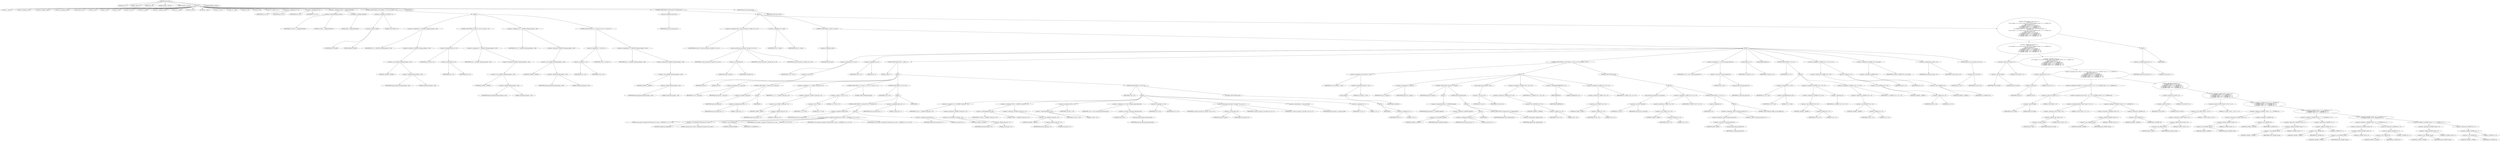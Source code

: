 digraph cache_insert {  
"1000120" [label = "(METHOD,cache_insert)" ]
"1000121" [label = "(PARAM,char *a1)" ]
"1000122" [label = "(PARAM,__int64 *a2)" ]
"1000123" [label = "(PARAM,time_t a3)" ]
"1000124" [label = "(PARAM,unsigned __int64 a4)" ]
"1000125" [label = "(PARAM,unsigned __int16 a5)" ]
"1000126" [label = "(BLOCK,,)" ]
"1000127" [label = "(LOCAL,v5: __int64 *)" ]
"1000128" [label = "(LOCAL,v8: unsigned __int16)" ]
"1000129" [label = "(LOCAL,v9: unsigned __int64)" ]
"1000130" [label = "(LOCAL,v10: unsigned __int64)" ]
"1000131" [label = "(LOCAL,result: crec *)" ]
"1000132" [label = "(LOCAL,v12: int)" ]
"1000133" [label = "(LOCAL,v13: int)" ]
"1000134" [label = "(LOCAL,v14: int)" ]
"1000135" [label = "(LOCAL,v15: crec *)" ]
"1000136" [label = "(LOCAL,v16: __int64)" ]
"1000137" [label = "(LOCAL,v17: unsigned __int16)" ]
"1000138" [label = "(LOCAL,v18: __int64)" ]
"1000139" [label = "(LOCAL,v19: char *)" ]
"1000140" [label = "(LOCAL,v20: __int64)" ]
"1000141" [label = "(LOCAL,v21: char *)" ]
"1000142" [label = "(LOCAL,v22: __int64)" ]
"1000143" [label = "(LOCAL,v23: int)" ]
"1000144" [label = "(LOCAL,v24: int)" ]
"1000145" [label = "(LOCAL,v25: __int64 [ 11 ])" ]
"1000146" [label = "(<operator>.assignment,v5 = a2)" ]
"1000147" [label = "(IDENTIFIER,v5,v5 = a2)" ]
"1000148" [label = "(IDENTIFIER,a2,v5 = a2)" ]
"1000149" [label = "(<operator>.assignment,v8 = a5)" ]
"1000150" [label = "(IDENTIFIER,v8,v8 = a5)" ]
"1000151" [label = "(IDENTIFIER,a5,v8 = a5)" ]
"1000152" [label = "(<operator>.assignment,v25[3] = __readfsqword(0x28u))" ]
"1000153" [label = "(<operator>.indirectIndexAccess,v25[3])" ]
"1000154" [label = "(IDENTIFIER,v25,v25[3] = __readfsqword(0x28u))" ]
"1000155" [label = "(LITERAL,3,v25[3] = __readfsqword(0x28u))" ]
"1000156" [label = "(__readfsqword,__readfsqword(0x28u))" ]
"1000157" [label = "(LITERAL,0x28u,__readfsqword(0x28u))" ]
"1000158" [label = "(CONTROL_STRUCTURE,if ( (a5 & 0x980) != 0 ),if ( (a5 & 0x980) != 0 ))" ]
"1000159" [label = "(<operator>.notEquals,(a5 & 0x980) != 0)" ]
"1000160" [label = "(<operator>.and,a5 & 0x980)" ]
"1000161" [label = "(IDENTIFIER,a5,a5 & 0x980)" ]
"1000162" [label = "(LITERAL,0x980,a5 & 0x980)" ]
"1000163" [label = "(LITERAL,0,(a5 & 0x980) != 0)" ]
"1000164" [label = "(BLOCK,,)" ]
"1000165" [label = "(<operator>.assignment,v9 = *(_QWORD *)(dnsmasq_daemon + 456))" ]
"1000166" [label = "(IDENTIFIER,v9,v9 = *(_QWORD *)(dnsmasq_daemon + 456))" ]
"1000167" [label = "(<operator>.indirection,*(_QWORD *)(dnsmasq_daemon + 456))" ]
"1000168" [label = "(<operator>.cast,(_QWORD *)(dnsmasq_daemon + 456))" ]
"1000169" [label = "(UNKNOWN,_QWORD *,_QWORD *)" ]
"1000170" [label = "(<operator>.addition,dnsmasq_daemon + 456)" ]
"1000171" [label = "(IDENTIFIER,dnsmasq_daemon,dnsmasq_daemon + 456)" ]
"1000172" [label = "(LITERAL,456,dnsmasq_daemon + 456)" ]
"1000173" [label = "(CONTROL_STRUCTURE,if ( v9 && a4 > v9 ),if ( v9 && a4 > v9 ))" ]
"1000174" [label = "(<operator>.logicalAnd,v9 && a4 > v9)" ]
"1000175" [label = "(IDENTIFIER,v9,v9 && a4 > v9)" ]
"1000176" [label = "(<operator>.greaterThan,a4 > v9)" ]
"1000177" [label = "(IDENTIFIER,a4,a4 > v9)" ]
"1000178" [label = "(IDENTIFIER,v9,a4 > v9)" ]
"1000179" [label = "(<operator>.assignment,a4 = *(_QWORD *)(dnsmasq_daemon + 456))" ]
"1000180" [label = "(IDENTIFIER,a4,a4 = *(_QWORD *)(dnsmasq_daemon + 456))" ]
"1000181" [label = "(<operator>.indirection,*(_QWORD *)(dnsmasq_daemon + 456))" ]
"1000182" [label = "(<operator>.cast,(_QWORD *)(dnsmasq_daemon + 456))" ]
"1000183" [label = "(UNKNOWN,_QWORD *,_QWORD *)" ]
"1000184" [label = "(<operator>.addition,dnsmasq_daemon + 456)" ]
"1000185" [label = "(IDENTIFIER,dnsmasq_daemon,dnsmasq_daemon + 456)" ]
"1000186" [label = "(LITERAL,456,dnsmasq_daemon + 456)" ]
"1000187" [label = "(<operator>.assignment,v10 = *(_QWORD *)(dnsmasq_daemon + 448))" ]
"1000188" [label = "(IDENTIFIER,v10,v10 = *(_QWORD *)(dnsmasq_daemon + 448))" ]
"1000189" [label = "(<operator>.indirection,*(_QWORD *)(dnsmasq_daemon + 448))" ]
"1000190" [label = "(<operator>.cast,(_QWORD *)(dnsmasq_daemon + 448))" ]
"1000191" [label = "(UNKNOWN,_QWORD *,_QWORD *)" ]
"1000192" [label = "(<operator>.addition,dnsmasq_daemon + 448)" ]
"1000193" [label = "(IDENTIFIER,dnsmasq_daemon,dnsmasq_daemon + 448)" ]
"1000194" [label = "(LITERAL,448,dnsmasq_daemon + 448)" ]
"1000195" [label = "(CONTROL_STRUCTURE,if ( a4 < v10 && v10 ),if ( a4 < v10 && v10 ))" ]
"1000196" [label = "(<operator>.logicalAnd,a4 < v10 && v10)" ]
"1000197" [label = "(<operator>.lessThan,a4 < v10)" ]
"1000198" [label = "(IDENTIFIER,a4,a4 < v10)" ]
"1000199" [label = "(IDENTIFIER,v10,a4 < v10)" ]
"1000200" [label = "(IDENTIFIER,v10,a4 < v10 && v10)" ]
"1000201" [label = "(<operator>.assignment,a4 = *(_QWORD *)(dnsmasq_daemon + 448))" ]
"1000202" [label = "(IDENTIFIER,a4,a4 = *(_QWORD *)(dnsmasq_daemon + 448))" ]
"1000203" [label = "(<operator>.indirection,*(_QWORD *)(dnsmasq_daemon + 448))" ]
"1000204" [label = "(<operator>.cast,(_QWORD *)(dnsmasq_daemon + 448))" ]
"1000205" [label = "(UNKNOWN,_QWORD *,_QWORD *)" ]
"1000206" [label = "(<operator>.addition,dnsmasq_daemon + 448)" ]
"1000207" [label = "(IDENTIFIER,dnsmasq_daemon,dnsmasq_daemon + 448)" ]
"1000208" [label = "(LITERAL,448,dnsmasq_daemon + 448)" ]
"1000209" [label = "(IDENTIFIER,L,)" ]
"1000210" [label = "(CONTROL_STRUCTURE,if ( !insert_error ),if ( !insert_error ))" ]
"1000211" [label = "(<operator>.logicalNot,!insert_error)" ]
"1000212" [label = "(IDENTIFIER,insert_error,!insert_error)" ]
"1000213" [label = "(BLOCK,,)" ]
"1000214" [label = "(<operator>.assignment,result = cache_scan_free(a1, (all_addr *)a2, a3, v8))" ]
"1000215" [label = "(IDENTIFIER,result,result = cache_scan_free(a1, (all_addr *)a2, a3, v8))" ]
"1000216" [label = "(cache_scan_free,cache_scan_free(a1, (all_addr *)a2, a3, v8))" ]
"1000217" [label = "(IDENTIFIER,a1,cache_scan_free(a1, (all_addr *)a2, a3, v8))" ]
"1000218" [label = "(<operator>.cast,(all_addr *)a2)" ]
"1000219" [label = "(UNKNOWN,all_addr *,all_addr *)" ]
"1000220" [label = "(IDENTIFIER,a2,(all_addr *)a2)" ]
"1000221" [label = "(IDENTIFIER,a3,cache_scan_free(a1, (all_addr *)a2, a3, v8))" ]
"1000222" [label = "(IDENTIFIER,v8,cache_scan_free(a1, (all_addr *)a2, a3, v8))" ]
"1000223" [label = "(<operator>.assignment,v15 = result)" ]
"1000224" [label = "(IDENTIFIER,v15,v15 = result)" ]
"1000225" [label = "(IDENTIFIER,result,v15 = result)" ]
"1000226" [label = "(CONTROL_STRUCTURE,if ( !result ),if ( !result ))" ]
"1000227" [label = "(<operator>.logicalNot,!result)" ]
"1000228" [label = "(IDENTIFIER,result,!result)" ]
"1000229" [label = "(BLOCK,,)" ]
"1000230" [label = "(<operator>.assignment,v24 = v8 & 4)" ]
"1000231" [label = "(IDENTIFIER,v24,v24 = v8 & 4)" ]
"1000232" [label = "(<operator>.and,v8 & 4)" ]
"1000233" [label = "(IDENTIFIER,v8,v8 & 4)" ]
"1000234" [label = "(LITERAL,4,v8 & 4)" ]
"1000235" [label = "(<operator>.assignment,v23 = 0)" ]
"1000236" [label = "(IDENTIFIER,v23,v23 = 0)" ]
"1000237" [label = "(LITERAL,0,v23 = 0)" ]
"1000238" [label = "(CONTROL_STRUCTURE,while ( 1 ),while ( 1 ))" ]
"1000239" [label = "(LITERAL,1,while ( 1 ))" ]
"1000240" [label = "(BLOCK,,)" ]
"1000241" [label = "(<operator>.assignment,v16 = cache_tail)" ]
"1000242" [label = "(IDENTIFIER,v16,v16 = cache_tail)" ]
"1000243" [label = "(IDENTIFIER,cache_tail,v16 = cache_tail)" ]
"1000244" [label = "(CONTROL_STRUCTURE,if ( !cache_tail ),if ( !cache_tail ))" ]
"1000245" [label = "(<operator>.logicalNot,!cache_tail)" ]
"1000246" [label = "(IDENTIFIER,cache_tail,!cache_tail)" ]
"1000247" [label = "(BLOCK,,)" ]
"1000248" [label = "(<operator>.assignment,insert_error = 1)" ]
"1000249" [label = "(IDENTIFIER,insert_error,insert_error = 1)" ]
"1000250" [label = "(LITERAL,1,insert_error = 1)" ]
"1000251" [label = "(IDENTIFIER,L,)" ]
"1000252" [label = "(<operator>.assignment,v17 = *(_WORD *)(cache_tail + 52))" ]
"1000253" [label = "(IDENTIFIER,v17,v17 = *(_WORD *)(cache_tail + 52))" ]
"1000254" [label = "(<operator>.indirection,*(_WORD *)(cache_tail + 52))" ]
"1000255" [label = "(<operator>.cast,(_WORD *)(cache_tail + 52))" ]
"1000256" [label = "(UNKNOWN,_WORD *,_WORD *)" ]
"1000257" [label = "(<operator>.addition,cache_tail + 52)" ]
"1000258" [label = "(IDENTIFIER,cache_tail,cache_tail + 52)" ]
"1000259" [label = "(LITERAL,52,cache_tail + 52)" ]
"1000260" [label = "(CONTROL_STRUCTURE,if ( (v17 & 0xC) == 0 ),if ( (v17 & 0xC) == 0 ))" ]
"1000261" [label = "(<operator>.equals,(v17 & 0xC) == 0)" ]
"1000262" [label = "(<operator>.and,v17 & 0xC)" ]
"1000263" [label = "(IDENTIFIER,v17,v17 & 0xC)" ]
"1000264" [label = "(LITERAL,0xC,v17 & 0xC)" ]
"1000265" [label = "(LITERAL,0,(v17 & 0xC) == 0)" ]
"1000266" [label = "(CONTROL_STRUCTURE,break;,break;)" ]
"1000267" [label = "(CONTROL_STRUCTURE,if ( v23 ),if ( v23 ))" ]
"1000268" [label = "(IDENTIFIER,v23,if ( v23 ))" ]
"1000269" [label = "(BLOCK,,)" ]
"1000270" [label = "(CONTROL_STRUCTURE,if ( !warned_8730 ),if ( !warned_8730 ))" ]
"1000271" [label = "(<operator>.logicalNot,!warned_8730)" ]
"1000272" [label = "(IDENTIFIER,warned_8730,!warned_8730)" ]
"1000273" [label = "(BLOCK,,)" ]
"1000274" [label = "(my_syslog,my_syslog(3, (unsigned int)\"Internal error in cache.\", (_DWORD)v15, v12, v13, v14))" ]
"1000275" [label = "(LITERAL,3,my_syslog(3, (unsigned int)\"Internal error in cache.\", (_DWORD)v15, v12, v13, v14))" ]
"1000276" [label = "(<operator>.cast,(unsigned int)\"Internal error in cache.\")" ]
"1000277" [label = "(UNKNOWN,unsigned int,unsigned int)" ]
"1000278" [label = "(LITERAL,\"Internal error in cache.\",(unsigned int)\"Internal error in cache.\")" ]
"1000279" [label = "(<operator>.cast,(_DWORD)v15)" ]
"1000280" [label = "(UNKNOWN,_DWORD,_DWORD)" ]
"1000281" [label = "(IDENTIFIER,v15,(_DWORD)v15)" ]
"1000282" [label = "(IDENTIFIER,v12,my_syslog(3, (unsigned int)\"Internal error in cache.\", (_DWORD)v15, v12, v13, v14))" ]
"1000283" [label = "(IDENTIFIER,v13,my_syslog(3, (unsigned int)\"Internal error in cache.\", (_DWORD)v15, v12, v13, v14))" ]
"1000284" [label = "(IDENTIFIER,v14,my_syslog(3, (unsigned int)\"Internal error in cache.\", (_DWORD)v15, v12, v13, v14))" ]
"1000285" [label = "(<operator>.assignment,warned_8730 = 1)" ]
"1000286" [label = "(IDENTIFIER,warned_8730,warned_8730 = 1)" ]
"1000287" [label = "(LITERAL,1,warned_8730 = 1)" ]
"1000288" [label = "(<operator>.assignment,insert_error = 1)" ]
"1000289" [label = "(IDENTIFIER,insert_error,insert_error = 1)" ]
"1000290" [label = "(LITERAL,1,insert_error = 1)" ]
"1000291" [label = "(IDENTIFIER,L,)" ]
"1000292" [label = "(CONTROL_STRUCTURE,if ( v24 ),if ( v24 ))" ]
"1000293" [label = "(IDENTIFIER,v24,if ( v24 ))" ]
"1000294" [label = "(BLOCK,,)" ]
"1000295" [label = "(<operator>.assignment,v18 = *(_QWORD *)(cache_tail + 32))" ]
"1000296" [label = "(IDENTIFIER,v18,v18 = *(_QWORD *)(cache_tail + 32))" ]
"1000297" [label = "(<operator>.indirection,*(_QWORD *)(cache_tail + 32))" ]
"1000298" [label = "(<operator>.cast,(_QWORD *)(cache_tail + 32))" ]
"1000299" [label = "(UNKNOWN,_QWORD *,_QWORD *)" ]
"1000300" [label = "(<operator>.addition,cache_tail + 32)" ]
"1000301" [label = "(IDENTIFIER,cache_tail,cache_tail + 32)" ]
"1000302" [label = "(LITERAL,32,cache_tail + 32)" ]
"1000303" [label = "(<operator>.assignment,v25[0] = *(_QWORD *)(cache_tail + 24))" ]
"1000304" [label = "(<operator>.indirectIndexAccess,v25[0])" ]
"1000305" [label = "(IDENTIFIER,v25,v25[0] = *(_QWORD *)(cache_tail + 24))" ]
"1000306" [label = "(LITERAL,0,v25[0] = *(_QWORD *)(cache_tail + 24))" ]
"1000307" [label = "(<operator>.indirection,*(_QWORD *)(cache_tail + 24))" ]
"1000308" [label = "(<operator>.cast,(_QWORD *)(cache_tail + 24))" ]
"1000309" [label = "(UNKNOWN,_QWORD *,_QWORD *)" ]
"1000310" [label = "(<operator>.addition,cache_tail + 24)" ]
"1000311" [label = "(IDENTIFIER,cache_tail,cache_tail + 24)" ]
"1000312" [label = "(LITERAL,24,cache_tail + 24)" ]
"1000313" [label = "(<operator>.assignment,v25[1] = v18)" ]
"1000314" [label = "(<operator>.indirectIndexAccess,v25[1])" ]
"1000315" [label = "(IDENTIFIER,v25,v25[1] = v18)" ]
"1000316" [label = "(LITERAL,1,v25[1] = v18)" ]
"1000317" [label = "(IDENTIFIER,v18,v25[1] = v18)" ]
"1000318" [label = "(<operator>.assignment,v19 = (char *)cache_get_name(cache_tail))" ]
"1000319" [label = "(IDENTIFIER,v19,v19 = (char *)cache_get_name(cache_tail))" ]
"1000320" [label = "(<operator>.cast,(char *)cache_get_name(cache_tail))" ]
"1000321" [label = "(UNKNOWN,char *,char *)" ]
"1000322" [label = "(cache_get_name,cache_get_name(cache_tail))" ]
"1000323" [label = "(IDENTIFIER,cache_tail,cache_get_name(cache_tail))" ]
"1000324" [label = "(<operator>.assignment,a2 = v25)" ]
"1000325" [label = "(IDENTIFIER,a2,a2 = v25)" ]
"1000326" [label = "(IDENTIFIER,v25,a2 = v25)" ]
"1000327" [label = "(cache_scan_free,cache_scan_free(v19, (all_addr *)v25, a3, v17))" ]
"1000328" [label = "(IDENTIFIER,v19,cache_scan_free(v19, (all_addr *)v25, a3, v17))" ]
"1000329" [label = "(<operator>.cast,(all_addr *)v25)" ]
"1000330" [label = "(UNKNOWN,all_addr *,all_addr *)" ]
"1000331" [label = "(IDENTIFIER,v25,(all_addr *)v25)" ]
"1000332" [label = "(IDENTIFIER,a3,cache_scan_free(v19, (all_addr *)v25, a3, v17))" ]
"1000333" [label = "(IDENTIFIER,v17,cache_scan_free(v19, (all_addr *)v25, a3, v17))" ]
"1000334" [label = "(<operator>.preIncrement,++cache_live_freed)" ]
"1000335" [label = "(IDENTIFIER,cache_live_freed,++cache_live_freed)" ]
"1000336" [label = "(<operator>.assignment,v23 = 1)" ]
"1000337" [label = "(IDENTIFIER,v23,v23 = 1)" ]
"1000338" [label = "(LITERAL,1,v23 = 1)" ]
"1000339" [label = "(CONTROL_STRUCTURE,else,else)" ]
"1000340" [label = "(BLOCK,,)" ]
"1000341" [label = "(IDENTIFIER,L,)" ]
"1000342" [label = "(<operator>.assignment,v24 = 1)" ]
"1000343" [label = "(IDENTIFIER,v24,v24 = 1)" ]
"1000344" [label = "(LITERAL,1,v24 = 1)" ]
"1000345" [label = "(CONTROL_STRUCTURE,if ( a1 && strlen(a1) > 0x31 ),if ( a1 && strlen(a1) > 0x31 ))" ]
"1000346" [label = "(<operator>.logicalAnd,a1 && strlen(a1) > 0x31)" ]
"1000347" [label = "(IDENTIFIER,a1,a1 && strlen(a1) > 0x31)" ]
"1000348" [label = "(<operator>.greaterThan,strlen(a1) > 0x31)" ]
"1000349" [label = "(strlen,strlen(a1))" ]
"1000350" [label = "(IDENTIFIER,a1,strlen(a1))" ]
"1000351" [label = "(LITERAL,0x31,strlen(a1) > 0x31)" ]
"1000352" [label = "(BLOCK,,)" ]
"1000353" [label = "(<operator>.assignment,v20 = big_free)" ]
"1000354" [label = "(IDENTIFIER,v20,v20 = big_free)" ]
"1000355" [label = "(IDENTIFIER,big_free,v20 = big_free)" ]
"1000356" [label = "(CONTROL_STRUCTURE,if ( big_free ),if ( big_free ))" ]
"1000357" [label = "(IDENTIFIER,big_free,if ( big_free ))" ]
"1000358" [label = "(BLOCK,,)" ]
"1000359" [label = "(<operator>.assignment,big_free = *(_QWORD *)big_free)" ]
"1000360" [label = "(IDENTIFIER,big_free,big_free = *(_QWORD *)big_free)" ]
"1000361" [label = "(<operator>.indirection,*(_QWORD *)big_free)" ]
"1000362" [label = "(<operator>.cast,(_QWORD *)big_free)" ]
"1000363" [label = "(UNKNOWN,_QWORD *,_QWORD *)" ]
"1000364" [label = "(IDENTIFIER,big_free,(_QWORD *)big_free)" ]
"1000365" [label = "(CONTROL_STRUCTURE,else,else)" ]
"1000366" [label = "(BLOCK,,)" ]
"1000367" [label = "(BLOCK,,)" ]
"1000368" [label = "(<operator>.assignment,insert_error = 1)" ]
"1000369" [label = "(IDENTIFIER,insert_error,insert_error = 1)" ]
"1000370" [label = "(LITERAL,1,insert_error = 1)" ]
"1000371" [label = "(IDENTIFIER,L,)" ]
"1000372" [label = "(CONTROL_STRUCTURE,if ( bignames_left ),if ( bignames_left ))" ]
"1000373" [label = "(IDENTIFIER,bignames_left,if ( bignames_left ))" ]
"1000374" [label = "(<operator>.preDecrement,--bignames_left)" ]
"1000375" [label = "(IDENTIFIER,bignames_left,--bignames_left)" ]
"1000376" [label = "(cache_unlink,cache_unlink((crec *)v16))" ]
"1000377" [label = "(<operator>.cast,(crec *)v16)" ]
"1000378" [label = "(UNKNOWN,crec *,crec *)" ]
"1000379" [label = "(IDENTIFIER,v16,(crec *)v16)" ]
"1000380" [label = "(<operator>.assignment,*(_QWORD *)(v16 + 56) = v20)" ]
"1000381" [label = "(<operator>.indirection,*(_QWORD *)(v16 + 56))" ]
"1000382" [label = "(<operator>.cast,(_QWORD *)(v16 + 56))" ]
"1000383" [label = "(UNKNOWN,_QWORD *,_QWORD *)" ]
"1000384" [label = "(<operator>.addition,v16 + 56)" ]
"1000385" [label = "(IDENTIFIER,v16,v16 + 56)" ]
"1000386" [label = "(LITERAL,56,v16 + 56)" ]
"1000387" [label = "(IDENTIFIER,v20,*(_QWORD *)(v16 + 56) = v20)" ]
"1000388" [label = "(<operators>.assignmentOr,HIBYTE(v8) |= 2u)" ]
"1000389" [label = "(HIBYTE,HIBYTE(v8))" ]
"1000390" [label = "(IDENTIFIER,v8,HIBYTE(v8))" ]
"1000391" [label = "(LITERAL,2u,HIBYTE(v8) |= 2u)" ]
"1000392" [label = "(<operator>.assignment,*(_WORD *)(v16 + 52) = v8)" ]
"1000393" [label = "(<operator>.indirection,*(_WORD *)(v16 + 52))" ]
"1000394" [label = "(<operator>.cast,(_WORD *)(v16 + 52))" ]
"1000395" [label = "(UNKNOWN,_WORD *,_WORD *)" ]
"1000396" [label = "(<operator>.addition,v16 + 52)" ]
"1000397" [label = "(IDENTIFIER,v16,v16 + 52)" ]
"1000398" [label = "(LITERAL,52,v16 + 52)" ]
"1000399" [label = "(IDENTIFIER,v8,*(_WORD *)(v16 + 52) = v8)" ]
"1000400" [label = "(CONTROL_STRUCTURE,else,else)" ]
"1000401" [label = "(BLOCK,,)" ]
"1000402" [label = "(cache_unlink,cache_unlink((crec *)cache_tail))" ]
"1000403" [label = "(<operator>.cast,(crec *)cache_tail)" ]
"1000404" [label = "(UNKNOWN,crec *,crec *)" ]
"1000405" [label = "(IDENTIFIER,cache_tail,(crec *)cache_tail)" ]
"1000406" [label = "(<operator>.assignment,*(_WORD *)(v16 + 52) = v8)" ]
"1000407" [label = "(<operator>.indirection,*(_WORD *)(v16 + 52))" ]
"1000408" [label = "(<operator>.cast,(_WORD *)(v16 + 52))" ]
"1000409" [label = "(UNKNOWN,_WORD *,_WORD *)" ]
"1000410" [label = "(<operator>.addition,v16 + 52)" ]
"1000411" [label = "(IDENTIFIER,v16,v16 + 52)" ]
"1000412" [label = "(LITERAL,52,v16 + 52)" ]
"1000413" [label = "(IDENTIFIER,v8,*(_WORD *)(v16 + 52) = v8)" ]
"1000414" [label = "(CONTROL_STRUCTURE,if ( !a1 ),if ( !a1 ))" ]
"1000415" [label = "(<operator>.logicalNot,!a1)" ]
"1000416" [label = "(IDENTIFIER,a1,!a1)" ]
"1000417" [label = "(BLOCK,,)" ]
"1000418" [label = "(<operator>.assignment,*(_BYTE *)cache_get_name(v16) = 0)" ]
"1000419" [label = "(<operator>.indirection,*(_BYTE *)cache_get_name(v16))" ]
"1000420" [label = "(<operator>.cast,(_BYTE *)cache_get_name(v16))" ]
"1000421" [label = "(UNKNOWN,_BYTE *,_BYTE *)" ]
"1000422" [label = "(cache_get_name,cache_get_name(v16))" ]
"1000423" [label = "(IDENTIFIER,v16,cache_get_name(v16))" ]
"1000424" [label = "(LITERAL,0,*(_BYTE *)cache_get_name(v16) = 0)" ]
"1000425" [label = "(CONTROL_STRUCTURE,goto LABEL_45;,goto LABEL_45;)" ]
"1000426" [label = "(<operator>.assignment,v21 = (char *)cache_get_name(v16))" ]
"1000427" [label = "(IDENTIFIER,v21,v21 = (char *)cache_get_name(v16))" ]
"1000428" [label = "(<operator>.cast,(char *)cache_get_name(v16))" ]
"1000429" [label = "(UNKNOWN,char *,char *)" ]
"1000430" [label = "(cache_get_name,cache_get_name(v16))" ]
"1000431" [label = "(IDENTIFIER,v16,cache_get_name(v16))" ]
"1000432" [label = "(strcpy,strcpy(v21, a1))" ]
"1000433" [label = "(IDENTIFIER,v21,strcpy(v21, a1))" ]
"1000434" [label = "(IDENTIFIER,a1,strcpy(v21, a1))" ]
"1000435" [label = "(JUMP_TARGET,LABEL_45)" ]
"1000436" [label = "(CONTROL_STRUCTURE,if ( v5 ),if ( v5 ))" ]
"1000437" [label = "(IDENTIFIER,v5,if ( v5 ))" ]
"1000438" [label = "(BLOCK,,)" ]
"1000439" [label = "(<operator>.assignment,v22 = v5[1])" ]
"1000440" [label = "(IDENTIFIER,v22,v22 = v5[1])" ]
"1000441" [label = "(<operator>.indirectIndexAccess,v5[1])" ]
"1000442" [label = "(IDENTIFIER,v5,v22 = v5[1])" ]
"1000443" [label = "(LITERAL,1,v22 = v5[1])" ]
"1000444" [label = "(<operator>.assignment,*(_QWORD *)(v16 + 24) = *v5)" ]
"1000445" [label = "(<operator>.indirection,*(_QWORD *)(v16 + 24))" ]
"1000446" [label = "(<operator>.cast,(_QWORD *)(v16 + 24))" ]
"1000447" [label = "(UNKNOWN,_QWORD *,_QWORD *)" ]
"1000448" [label = "(<operator>.addition,v16 + 24)" ]
"1000449" [label = "(IDENTIFIER,v16,v16 + 24)" ]
"1000450" [label = "(LITERAL,24,v16 + 24)" ]
"1000451" [label = "(<operator>.indirection,*v5)" ]
"1000452" [label = "(IDENTIFIER,v5,*(_QWORD *)(v16 + 24) = *v5)" ]
"1000453" [label = "(<operator>.assignment,*(_QWORD *)(v16 + 32) = v22)" ]
"1000454" [label = "(<operator>.indirection,*(_QWORD *)(v16 + 32))" ]
"1000455" [label = "(<operator>.cast,(_QWORD *)(v16 + 32))" ]
"1000456" [label = "(UNKNOWN,_QWORD *,_QWORD *)" ]
"1000457" [label = "(<operator>.addition,v16 + 32)" ]
"1000458" [label = "(IDENTIFIER,v16,v16 + 32)" ]
"1000459" [label = "(LITERAL,32,v16 + 32)" ]
"1000460" [label = "(IDENTIFIER,v22,*(_QWORD *)(v16 + 32) = v22)" ]
"1000461" [label = "(<operator>.assignment,*(_QWORD *)(v16 + 40) = a4 + a3)" ]
"1000462" [label = "(<operator>.indirection,*(_QWORD *)(v16 + 40))" ]
"1000463" [label = "(<operator>.cast,(_QWORD *)(v16 + 40))" ]
"1000464" [label = "(UNKNOWN,_QWORD *,_QWORD *)" ]
"1000465" [label = "(<operator>.addition,v16 + 40)" ]
"1000466" [label = "(IDENTIFIER,v16,v16 + 40)" ]
"1000467" [label = "(LITERAL,40,v16 + 40)" ]
"1000468" [label = "(<operator>.addition,a4 + a3)" ]
"1000469" [label = "(IDENTIFIER,a4,a4 + a3)" ]
"1000470" [label = "(IDENTIFIER,a3,a4 + a3)" ]
"1000471" [label = "(<operator>.assignment,*(_QWORD *)v16 = new_chain)" ]
"1000472" [label = "(<operator>.indirection,*(_QWORD *)v16)" ]
"1000473" [label = "(<operator>.cast,(_QWORD *)v16)" ]
"1000474" [label = "(UNKNOWN,_QWORD *,_QWORD *)" ]
"1000475" [label = "(IDENTIFIER,v16,(_QWORD *)v16)" ]
"1000476" [label = "(IDENTIFIER,new_chain,*(_QWORD *)v16 = new_chain)" ]
"1000477" [label = "(<operator>.assignment,new_chain = v16)" ]
"1000478" [label = "(IDENTIFIER,new_chain,new_chain = v16)" ]
"1000479" [label = "(IDENTIFIER,v16,new_chain = v16)" ]
"1000480" [label = "(RETURN,return (crec *)v16;,return (crec *)v16;)" ]
"1000481" [label = "(<operator>.cast,(crec *)v16)" ]
"1000482" [label = "(UNKNOWN,crec *,crec *)" ]
"1000483" [label = "(IDENTIFIER,v16,(crec *)v16)" ]
"1000484" [label = "(CONTROL_STRUCTURE,if ( (v8 & 0x180) == 0\n      || (v8 & 8) == 0\n      || ((v8 & 0x80u) == 0 || *((char *)result + 52) >= 0 || *((_DWORD *)result + 6) != *(_DWORD *)a2)\n      && ((v8 & 0x100) == 0\n       || (*((_BYTE *)result + 53) & 1) == 0\n       || *((_DWORD *)result + 6) != *(_DWORD *)a2\n       || *((_DWORD *)result + 7) != *((_DWORD *)a2 + 1)\n       || *((_DWORD *)result + 8) != *((_DWORD *)a2 + 2)\n       || *((_DWORD *)result + 9) != *((_DWORD *)a2 + 3)) ),if ( (v8 & 0x180) == 0\n      || (v8 & 8) == 0\n      || ((v8 & 0x80u) == 0 || *((char *)result + 52) >= 0 || *((_DWORD *)result + 6) != *(_DWORD *)a2)\n      && ((v8 & 0x100) == 0\n       || (*((_BYTE *)result + 53) & 1) == 0\n       || *((_DWORD *)result + 6) != *(_DWORD *)a2\n       || *((_DWORD *)result + 7) != *((_DWORD *)a2 + 1)\n       || *((_DWORD *)result + 8) != *((_DWORD *)a2 + 2)\n       || *((_DWORD *)result + 9) != *((_DWORD *)a2 + 3)) ))" ]
"1000485" [label = "(<operator>.logicalOr,(v8 & 0x180) == 0\n      || (v8 & 8) == 0\n      || ((v8 & 0x80u) == 0 || *((char *)result + 52) >= 0 || *((_DWORD *)result + 6) != *(_DWORD *)a2)\n      && ((v8 & 0x100) == 0\n       || (*((_BYTE *)result + 53) & 1) == 0\n       || *((_DWORD *)result + 6) != *(_DWORD *)a2\n       || *((_DWORD *)result + 7) != *((_DWORD *)a2 + 1)\n       || *((_DWORD *)result + 8) != *((_DWORD *)a2 + 2)\n       || *((_DWORD *)result + 9) != *((_DWORD *)a2 + 3)))" ]
"1000486" [label = "(<operator>.equals,(v8 & 0x180) == 0)" ]
"1000487" [label = "(<operator>.and,v8 & 0x180)" ]
"1000488" [label = "(IDENTIFIER,v8,v8 & 0x180)" ]
"1000489" [label = "(LITERAL,0x180,v8 & 0x180)" ]
"1000490" [label = "(LITERAL,0,(v8 & 0x180) == 0)" ]
"1000491" [label = "(<operator>.logicalOr,(v8 & 8) == 0\n      || ((v8 & 0x80u) == 0 || *((char *)result + 52) >= 0 || *((_DWORD *)result + 6) != *(_DWORD *)a2)\n      && ((v8 & 0x100) == 0\n       || (*((_BYTE *)result + 53) & 1) == 0\n       || *((_DWORD *)result + 6) != *(_DWORD *)a2\n       || *((_DWORD *)result + 7) != *((_DWORD *)a2 + 1)\n       || *((_DWORD *)result + 8) != *((_DWORD *)a2 + 2)\n       || *((_DWORD *)result + 9) != *((_DWORD *)a2 + 3)))" ]
"1000492" [label = "(<operator>.equals,(v8 & 8) == 0)" ]
"1000493" [label = "(<operator>.and,v8 & 8)" ]
"1000494" [label = "(IDENTIFIER,v8,v8 & 8)" ]
"1000495" [label = "(LITERAL,8,v8 & 8)" ]
"1000496" [label = "(LITERAL,0,(v8 & 8) == 0)" ]
"1000497" [label = "(<operator>.logicalAnd,((v8 & 0x80u) == 0 || *((char *)result + 52) >= 0 || *((_DWORD *)result + 6) != *(_DWORD *)a2)\n      && ((v8 & 0x100) == 0\n       || (*((_BYTE *)result + 53) & 1) == 0\n       || *((_DWORD *)result + 6) != *(_DWORD *)a2\n       || *((_DWORD *)result + 7) != *((_DWORD *)a2 + 1)\n       || *((_DWORD *)result + 8) != *((_DWORD *)a2 + 2)\n       || *((_DWORD *)result + 9) != *((_DWORD *)a2 + 3)))" ]
"1000498" [label = "(<operator>.logicalOr,(v8 & 0x80u) == 0 || *((char *)result + 52) >= 0 || *((_DWORD *)result + 6) != *(_DWORD *)a2)" ]
"1000499" [label = "(<operator>.equals,(v8 & 0x80u) == 0)" ]
"1000500" [label = "(<operator>.and,v8 & 0x80u)" ]
"1000501" [label = "(IDENTIFIER,v8,v8 & 0x80u)" ]
"1000502" [label = "(LITERAL,0x80u,v8 & 0x80u)" ]
"1000503" [label = "(LITERAL,0,(v8 & 0x80u) == 0)" ]
"1000504" [label = "(<operator>.logicalOr,*((char *)result + 52) >= 0 || *((_DWORD *)result + 6) != *(_DWORD *)a2)" ]
"1000505" [label = "(<operator>.greaterEqualsThan,*((char *)result + 52) >= 0)" ]
"1000506" [label = "(<operator>.indirection,*((char *)result + 52))" ]
"1000507" [label = "(<operator>.addition,(char *)result + 52)" ]
"1000508" [label = "(<operator>.cast,(char *)result)" ]
"1000509" [label = "(UNKNOWN,char *,char *)" ]
"1000510" [label = "(IDENTIFIER,result,(char *)result)" ]
"1000511" [label = "(LITERAL,52,(char *)result + 52)" ]
"1000512" [label = "(LITERAL,0,*((char *)result + 52) >= 0)" ]
"1000513" [label = "(<operator>.notEquals,*((_DWORD *)result + 6) != *(_DWORD *)a2)" ]
"1000514" [label = "(<operator>.indirection,*((_DWORD *)result + 6))" ]
"1000515" [label = "(<operator>.addition,(_DWORD *)result + 6)" ]
"1000516" [label = "(<operator>.cast,(_DWORD *)result)" ]
"1000517" [label = "(UNKNOWN,_DWORD *,_DWORD *)" ]
"1000518" [label = "(IDENTIFIER,result,(_DWORD *)result)" ]
"1000519" [label = "(LITERAL,6,(_DWORD *)result + 6)" ]
"1000520" [label = "(<operator>.indirection,*(_DWORD *)a2)" ]
"1000521" [label = "(<operator>.cast,(_DWORD *)a2)" ]
"1000522" [label = "(UNKNOWN,_DWORD *,_DWORD *)" ]
"1000523" [label = "(IDENTIFIER,a2,(_DWORD *)a2)" ]
"1000524" [label = "(<operator>.logicalOr,(v8 & 0x100) == 0\n       || (*((_BYTE *)result + 53) & 1) == 0\n       || *((_DWORD *)result + 6) != *(_DWORD *)a2\n       || *((_DWORD *)result + 7) != *((_DWORD *)a2 + 1)\n       || *((_DWORD *)result + 8) != *((_DWORD *)a2 + 2)\n       || *((_DWORD *)result + 9) != *((_DWORD *)a2 + 3))" ]
"1000525" [label = "(<operator>.equals,(v8 & 0x100) == 0)" ]
"1000526" [label = "(<operator>.and,v8 & 0x100)" ]
"1000527" [label = "(IDENTIFIER,v8,v8 & 0x100)" ]
"1000528" [label = "(LITERAL,0x100,v8 & 0x100)" ]
"1000529" [label = "(LITERAL,0,(v8 & 0x100) == 0)" ]
"1000530" [label = "(<operator>.logicalOr,(*((_BYTE *)result + 53) & 1) == 0\n       || *((_DWORD *)result + 6) != *(_DWORD *)a2\n       || *((_DWORD *)result + 7) != *((_DWORD *)a2 + 1)\n       || *((_DWORD *)result + 8) != *((_DWORD *)a2 + 2)\n       || *((_DWORD *)result + 9) != *((_DWORD *)a2 + 3))" ]
"1000531" [label = "(<operator>.equals,(*((_BYTE *)result + 53) & 1) == 0)" ]
"1000532" [label = "(<operator>.and,*((_BYTE *)result + 53) & 1)" ]
"1000533" [label = "(<operator>.indirection,*((_BYTE *)result + 53))" ]
"1000534" [label = "(<operator>.addition,(_BYTE *)result + 53)" ]
"1000535" [label = "(<operator>.cast,(_BYTE *)result)" ]
"1000536" [label = "(UNKNOWN,_BYTE *,_BYTE *)" ]
"1000537" [label = "(IDENTIFIER,result,(_BYTE *)result)" ]
"1000538" [label = "(LITERAL,53,(_BYTE *)result + 53)" ]
"1000539" [label = "(LITERAL,1,*((_BYTE *)result + 53) & 1)" ]
"1000540" [label = "(LITERAL,0,(*((_BYTE *)result + 53) & 1) == 0)" ]
"1000541" [label = "(<operator>.logicalOr,*((_DWORD *)result + 6) != *(_DWORD *)a2\n       || *((_DWORD *)result + 7) != *((_DWORD *)a2 + 1)\n       || *((_DWORD *)result + 8) != *((_DWORD *)a2 + 2)\n       || *((_DWORD *)result + 9) != *((_DWORD *)a2 + 3))" ]
"1000542" [label = "(<operator>.notEquals,*((_DWORD *)result + 6) != *(_DWORD *)a2)" ]
"1000543" [label = "(<operator>.indirection,*((_DWORD *)result + 6))" ]
"1000544" [label = "(<operator>.addition,(_DWORD *)result + 6)" ]
"1000545" [label = "(<operator>.cast,(_DWORD *)result)" ]
"1000546" [label = "(UNKNOWN,_DWORD *,_DWORD *)" ]
"1000547" [label = "(IDENTIFIER,result,(_DWORD *)result)" ]
"1000548" [label = "(LITERAL,6,(_DWORD *)result + 6)" ]
"1000549" [label = "(<operator>.indirection,*(_DWORD *)a2)" ]
"1000550" [label = "(<operator>.cast,(_DWORD *)a2)" ]
"1000551" [label = "(UNKNOWN,_DWORD *,_DWORD *)" ]
"1000552" [label = "(IDENTIFIER,a2,(_DWORD *)a2)" ]
"1000553" [label = "(<operator>.logicalOr,*((_DWORD *)result + 7) != *((_DWORD *)a2 + 1)\n       || *((_DWORD *)result + 8) != *((_DWORD *)a2 + 2)\n       || *((_DWORD *)result + 9) != *((_DWORD *)a2 + 3))" ]
"1000554" [label = "(<operator>.notEquals,*((_DWORD *)result + 7) != *((_DWORD *)a2 + 1))" ]
"1000555" [label = "(<operator>.indirection,*((_DWORD *)result + 7))" ]
"1000556" [label = "(<operator>.addition,(_DWORD *)result + 7)" ]
"1000557" [label = "(<operator>.cast,(_DWORD *)result)" ]
"1000558" [label = "(UNKNOWN,_DWORD *,_DWORD *)" ]
"1000559" [label = "(IDENTIFIER,result,(_DWORD *)result)" ]
"1000560" [label = "(LITERAL,7,(_DWORD *)result + 7)" ]
"1000561" [label = "(<operator>.indirection,*((_DWORD *)a2 + 1))" ]
"1000562" [label = "(<operator>.addition,(_DWORD *)a2 + 1)" ]
"1000563" [label = "(<operator>.cast,(_DWORD *)a2)" ]
"1000564" [label = "(UNKNOWN,_DWORD *,_DWORD *)" ]
"1000565" [label = "(IDENTIFIER,a2,(_DWORD *)a2)" ]
"1000566" [label = "(LITERAL,1,(_DWORD *)a2 + 1)" ]
"1000567" [label = "(<operator>.logicalOr,*((_DWORD *)result + 8) != *((_DWORD *)a2 + 2)\n       || *((_DWORD *)result + 9) != *((_DWORD *)a2 + 3))" ]
"1000568" [label = "(<operator>.notEquals,*((_DWORD *)result + 8) != *((_DWORD *)a2 + 2))" ]
"1000569" [label = "(<operator>.indirection,*((_DWORD *)result + 8))" ]
"1000570" [label = "(<operator>.addition,(_DWORD *)result + 8)" ]
"1000571" [label = "(<operator>.cast,(_DWORD *)result)" ]
"1000572" [label = "(UNKNOWN,_DWORD *,_DWORD *)" ]
"1000573" [label = "(IDENTIFIER,result,(_DWORD *)result)" ]
"1000574" [label = "(LITERAL,8,(_DWORD *)result + 8)" ]
"1000575" [label = "(<operator>.indirection,*((_DWORD *)a2 + 2))" ]
"1000576" [label = "(<operator>.addition,(_DWORD *)a2 + 2)" ]
"1000577" [label = "(<operator>.cast,(_DWORD *)a2)" ]
"1000578" [label = "(UNKNOWN,_DWORD *,_DWORD *)" ]
"1000579" [label = "(IDENTIFIER,a2,(_DWORD *)a2)" ]
"1000580" [label = "(LITERAL,2,(_DWORD *)a2 + 2)" ]
"1000581" [label = "(<operator>.notEquals,*((_DWORD *)result + 9) != *((_DWORD *)a2 + 3))" ]
"1000582" [label = "(<operator>.indirection,*((_DWORD *)result + 9))" ]
"1000583" [label = "(<operator>.addition,(_DWORD *)result + 9)" ]
"1000584" [label = "(<operator>.cast,(_DWORD *)result)" ]
"1000585" [label = "(UNKNOWN,_DWORD *,_DWORD *)" ]
"1000586" [label = "(IDENTIFIER,result,(_DWORD *)result)" ]
"1000587" [label = "(LITERAL,9,(_DWORD *)result + 9)" ]
"1000588" [label = "(<operator>.indirection,*((_DWORD *)a2 + 3))" ]
"1000589" [label = "(<operator>.addition,(_DWORD *)a2 + 3)" ]
"1000590" [label = "(<operator>.cast,(_DWORD *)a2)" ]
"1000591" [label = "(UNKNOWN,_DWORD *,_DWORD *)" ]
"1000592" [label = "(IDENTIFIER,a2,(_DWORD *)a2)" ]
"1000593" [label = "(LITERAL,3,(_DWORD *)a2 + 3)" ]
"1000594" [label = "(BLOCK,,)" ]
"1000595" [label = "(<operator>.assignment,insert_error = 1)" ]
"1000596" [label = "(IDENTIFIER,insert_error,insert_error = 1)" ]
"1000597" [label = "(LITERAL,1,insert_error = 1)" ]
"1000598" [label = "(IDENTIFIER,L,)" ]
"1000599" [label = "(RETURN,return result;,return result;)" ]
"1000600" [label = "(IDENTIFIER,result,return result;)" ]
"1000601" [label = "(METHOD_RETURN,__fastcall)" ]
  "1000120" -> "1000121" 
  "1000120" -> "1000122" 
  "1000120" -> "1000123" 
  "1000120" -> "1000124" 
  "1000120" -> "1000125" 
  "1000120" -> "1000126" 
  "1000120" -> "1000601" 
  "1000126" -> "1000127" 
  "1000126" -> "1000128" 
  "1000126" -> "1000129" 
  "1000126" -> "1000130" 
  "1000126" -> "1000131" 
  "1000126" -> "1000132" 
  "1000126" -> "1000133" 
  "1000126" -> "1000134" 
  "1000126" -> "1000135" 
  "1000126" -> "1000136" 
  "1000126" -> "1000137" 
  "1000126" -> "1000138" 
  "1000126" -> "1000139" 
  "1000126" -> "1000140" 
  "1000126" -> "1000141" 
  "1000126" -> "1000142" 
  "1000126" -> "1000143" 
  "1000126" -> "1000144" 
  "1000126" -> "1000145" 
  "1000126" -> "1000146" 
  "1000126" -> "1000149" 
  "1000126" -> "1000152" 
  "1000126" -> "1000158" 
  "1000126" -> "1000209" 
  "1000126" -> "1000210" 
  "1000126" -> "1000599" 
  "1000146" -> "1000147" 
  "1000146" -> "1000148" 
  "1000149" -> "1000150" 
  "1000149" -> "1000151" 
  "1000152" -> "1000153" 
  "1000152" -> "1000156" 
  "1000153" -> "1000154" 
  "1000153" -> "1000155" 
  "1000156" -> "1000157" 
  "1000158" -> "1000159" 
  "1000158" -> "1000164" 
  "1000159" -> "1000160" 
  "1000159" -> "1000163" 
  "1000160" -> "1000161" 
  "1000160" -> "1000162" 
  "1000164" -> "1000165" 
  "1000164" -> "1000173" 
  "1000164" -> "1000187" 
  "1000164" -> "1000195" 
  "1000165" -> "1000166" 
  "1000165" -> "1000167" 
  "1000167" -> "1000168" 
  "1000168" -> "1000169" 
  "1000168" -> "1000170" 
  "1000170" -> "1000171" 
  "1000170" -> "1000172" 
  "1000173" -> "1000174" 
  "1000173" -> "1000179" 
  "1000174" -> "1000175" 
  "1000174" -> "1000176" 
  "1000176" -> "1000177" 
  "1000176" -> "1000178" 
  "1000179" -> "1000180" 
  "1000179" -> "1000181" 
  "1000181" -> "1000182" 
  "1000182" -> "1000183" 
  "1000182" -> "1000184" 
  "1000184" -> "1000185" 
  "1000184" -> "1000186" 
  "1000187" -> "1000188" 
  "1000187" -> "1000189" 
  "1000189" -> "1000190" 
  "1000190" -> "1000191" 
  "1000190" -> "1000192" 
  "1000192" -> "1000193" 
  "1000192" -> "1000194" 
  "1000195" -> "1000196" 
  "1000195" -> "1000201" 
  "1000196" -> "1000197" 
  "1000196" -> "1000200" 
  "1000197" -> "1000198" 
  "1000197" -> "1000199" 
  "1000201" -> "1000202" 
  "1000201" -> "1000203" 
  "1000203" -> "1000204" 
  "1000204" -> "1000205" 
  "1000204" -> "1000206" 
  "1000206" -> "1000207" 
  "1000206" -> "1000208" 
  "1000210" -> "1000211" 
  "1000210" -> "1000213" 
  "1000211" -> "1000212" 
  "1000213" -> "1000214" 
  "1000213" -> "1000223" 
  "1000213" -> "1000226" 
  "1000213" -> "1000484" 
  "1000214" -> "1000215" 
  "1000214" -> "1000216" 
  "1000216" -> "1000217" 
  "1000216" -> "1000218" 
  "1000216" -> "1000221" 
  "1000216" -> "1000222" 
  "1000218" -> "1000219" 
  "1000218" -> "1000220" 
  "1000223" -> "1000224" 
  "1000223" -> "1000225" 
  "1000226" -> "1000227" 
  "1000226" -> "1000229" 
  "1000227" -> "1000228" 
  "1000229" -> "1000230" 
  "1000229" -> "1000235" 
  "1000229" -> "1000238" 
  "1000229" -> "1000345" 
  "1000229" -> "1000426" 
  "1000229" -> "1000432" 
  "1000229" -> "1000435" 
  "1000229" -> "1000436" 
  "1000229" -> "1000461" 
  "1000229" -> "1000471" 
  "1000229" -> "1000477" 
  "1000229" -> "1000480" 
  "1000230" -> "1000231" 
  "1000230" -> "1000232" 
  "1000232" -> "1000233" 
  "1000232" -> "1000234" 
  "1000235" -> "1000236" 
  "1000235" -> "1000237" 
  "1000238" -> "1000239" 
  "1000238" -> "1000240" 
  "1000240" -> "1000241" 
  "1000240" -> "1000244" 
  "1000240" -> "1000252" 
  "1000240" -> "1000260" 
  "1000240" -> "1000267" 
  "1000240" -> "1000292" 
  "1000241" -> "1000242" 
  "1000241" -> "1000243" 
  "1000244" -> "1000245" 
  "1000244" -> "1000247" 
  "1000245" -> "1000246" 
  "1000247" -> "1000248" 
  "1000247" -> "1000251" 
  "1000248" -> "1000249" 
  "1000248" -> "1000250" 
  "1000252" -> "1000253" 
  "1000252" -> "1000254" 
  "1000254" -> "1000255" 
  "1000255" -> "1000256" 
  "1000255" -> "1000257" 
  "1000257" -> "1000258" 
  "1000257" -> "1000259" 
  "1000260" -> "1000261" 
  "1000260" -> "1000266" 
  "1000261" -> "1000262" 
  "1000261" -> "1000265" 
  "1000262" -> "1000263" 
  "1000262" -> "1000264" 
  "1000267" -> "1000268" 
  "1000267" -> "1000269" 
  "1000269" -> "1000270" 
  "1000269" -> "1000288" 
  "1000269" -> "1000291" 
  "1000270" -> "1000271" 
  "1000270" -> "1000273" 
  "1000271" -> "1000272" 
  "1000273" -> "1000274" 
  "1000273" -> "1000285" 
  "1000274" -> "1000275" 
  "1000274" -> "1000276" 
  "1000274" -> "1000279" 
  "1000274" -> "1000282" 
  "1000274" -> "1000283" 
  "1000274" -> "1000284" 
  "1000276" -> "1000277" 
  "1000276" -> "1000278" 
  "1000279" -> "1000280" 
  "1000279" -> "1000281" 
  "1000285" -> "1000286" 
  "1000285" -> "1000287" 
  "1000288" -> "1000289" 
  "1000288" -> "1000290" 
  "1000292" -> "1000293" 
  "1000292" -> "1000294" 
  "1000292" -> "1000339" 
  "1000294" -> "1000295" 
  "1000294" -> "1000303" 
  "1000294" -> "1000313" 
  "1000294" -> "1000318" 
  "1000294" -> "1000324" 
  "1000294" -> "1000327" 
  "1000294" -> "1000334" 
  "1000294" -> "1000336" 
  "1000295" -> "1000296" 
  "1000295" -> "1000297" 
  "1000297" -> "1000298" 
  "1000298" -> "1000299" 
  "1000298" -> "1000300" 
  "1000300" -> "1000301" 
  "1000300" -> "1000302" 
  "1000303" -> "1000304" 
  "1000303" -> "1000307" 
  "1000304" -> "1000305" 
  "1000304" -> "1000306" 
  "1000307" -> "1000308" 
  "1000308" -> "1000309" 
  "1000308" -> "1000310" 
  "1000310" -> "1000311" 
  "1000310" -> "1000312" 
  "1000313" -> "1000314" 
  "1000313" -> "1000317" 
  "1000314" -> "1000315" 
  "1000314" -> "1000316" 
  "1000318" -> "1000319" 
  "1000318" -> "1000320" 
  "1000320" -> "1000321" 
  "1000320" -> "1000322" 
  "1000322" -> "1000323" 
  "1000324" -> "1000325" 
  "1000324" -> "1000326" 
  "1000327" -> "1000328" 
  "1000327" -> "1000329" 
  "1000327" -> "1000332" 
  "1000327" -> "1000333" 
  "1000329" -> "1000330" 
  "1000329" -> "1000331" 
  "1000334" -> "1000335" 
  "1000336" -> "1000337" 
  "1000336" -> "1000338" 
  "1000339" -> "1000340" 
  "1000340" -> "1000341" 
  "1000340" -> "1000342" 
  "1000342" -> "1000343" 
  "1000342" -> "1000344" 
  "1000345" -> "1000346" 
  "1000345" -> "1000352" 
  "1000345" -> "1000400" 
  "1000346" -> "1000347" 
  "1000346" -> "1000348" 
  "1000348" -> "1000349" 
  "1000348" -> "1000351" 
  "1000349" -> "1000350" 
  "1000352" -> "1000353" 
  "1000352" -> "1000356" 
  "1000352" -> "1000376" 
  "1000352" -> "1000380" 
  "1000352" -> "1000388" 
  "1000352" -> "1000392" 
  "1000353" -> "1000354" 
  "1000353" -> "1000355" 
  "1000356" -> "1000357" 
  "1000356" -> "1000358" 
  "1000356" -> "1000365" 
  "1000358" -> "1000359" 
  "1000359" -> "1000360" 
  "1000359" -> "1000361" 
  "1000361" -> "1000362" 
  "1000362" -> "1000363" 
  "1000362" -> "1000364" 
  "1000365" -> "1000366" 
  "1000366" -> "1000367" 
  "1000366" -> "1000372" 
  "1000367" -> "1000368" 
  "1000367" -> "1000371" 
  "1000368" -> "1000369" 
  "1000368" -> "1000370" 
  "1000372" -> "1000373" 
  "1000372" -> "1000374" 
  "1000374" -> "1000375" 
  "1000376" -> "1000377" 
  "1000377" -> "1000378" 
  "1000377" -> "1000379" 
  "1000380" -> "1000381" 
  "1000380" -> "1000387" 
  "1000381" -> "1000382" 
  "1000382" -> "1000383" 
  "1000382" -> "1000384" 
  "1000384" -> "1000385" 
  "1000384" -> "1000386" 
  "1000388" -> "1000389" 
  "1000388" -> "1000391" 
  "1000389" -> "1000390" 
  "1000392" -> "1000393" 
  "1000392" -> "1000399" 
  "1000393" -> "1000394" 
  "1000394" -> "1000395" 
  "1000394" -> "1000396" 
  "1000396" -> "1000397" 
  "1000396" -> "1000398" 
  "1000400" -> "1000401" 
  "1000401" -> "1000402" 
  "1000401" -> "1000406" 
  "1000401" -> "1000414" 
  "1000402" -> "1000403" 
  "1000403" -> "1000404" 
  "1000403" -> "1000405" 
  "1000406" -> "1000407" 
  "1000406" -> "1000413" 
  "1000407" -> "1000408" 
  "1000408" -> "1000409" 
  "1000408" -> "1000410" 
  "1000410" -> "1000411" 
  "1000410" -> "1000412" 
  "1000414" -> "1000415" 
  "1000414" -> "1000417" 
  "1000415" -> "1000416" 
  "1000417" -> "1000418" 
  "1000417" -> "1000425" 
  "1000418" -> "1000419" 
  "1000418" -> "1000424" 
  "1000419" -> "1000420" 
  "1000420" -> "1000421" 
  "1000420" -> "1000422" 
  "1000422" -> "1000423" 
  "1000426" -> "1000427" 
  "1000426" -> "1000428" 
  "1000428" -> "1000429" 
  "1000428" -> "1000430" 
  "1000430" -> "1000431" 
  "1000432" -> "1000433" 
  "1000432" -> "1000434" 
  "1000436" -> "1000437" 
  "1000436" -> "1000438" 
  "1000438" -> "1000439" 
  "1000438" -> "1000444" 
  "1000438" -> "1000453" 
  "1000439" -> "1000440" 
  "1000439" -> "1000441" 
  "1000441" -> "1000442" 
  "1000441" -> "1000443" 
  "1000444" -> "1000445" 
  "1000444" -> "1000451" 
  "1000445" -> "1000446" 
  "1000446" -> "1000447" 
  "1000446" -> "1000448" 
  "1000448" -> "1000449" 
  "1000448" -> "1000450" 
  "1000451" -> "1000452" 
  "1000453" -> "1000454" 
  "1000453" -> "1000460" 
  "1000454" -> "1000455" 
  "1000455" -> "1000456" 
  "1000455" -> "1000457" 
  "1000457" -> "1000458" 
  "1000457" -> "1000459" 
  "1000461" -> "1000462" 
  "1000461" -> "1000468" 
  "1000462" -> "1000463" 
  "1000463" -> "1000464" 
  "1000463" -> "1000465" 
  "1000465" -> "1000466" 
  "1000465" -> "1000467" 
  "1000468" -> "1000469" 
  "1000468" -> "1000470" 
  "1000471" -> "1000472" 
  "1000471" -> "1000476" 
  "1000472" -> "1000473" 
  "1000473" -> "1000474" 
  "1000473" -> "1000475" 
  "1000477" -> "1000478" 
  "1000477" -> "1000479" 
  "1000480" -> "1000481" 
  "1000481" -> "1000482" 
  "1000481" -> "1000483" 
  "1000484" -> "1000485" 
  "1000484" -> "1000594" 
  "1000485" -> "1000486" 
  "1000485" -> "1000491" 
  "1000486" -> "1000487" 
  "1000486" -> "1000490" 
  "1000487" -> "1000488" 
  "1000487" -> "1000489" 
  "1000491" -> "1000492" 
  "1000491" -> "1000497" 
  "1000492" -> "1000493" 
  "1000492" -> "1000496" 
  "1000493" -> "1000494" 
  "1000493" -> "1000495" 
  "1000497" -> "1000498" 
  "1000497" -> "1000524" 
  "1000498" -> "1000499" 
  "1000498" -> "1000504" 
  "1000499" -> "1000500" 
  "1000499" -> "1000503" 
  "1000500" -> "1000501" 
  "1000500" -> "1000502" 
  "1000504" -> "1000505" 
  "1000504" -> "1000513" 
  "1000505" -> "1000506" 
  "1000505" -> "1000512" 
  "1000506" -> "1000507" 
  "1000507" -> "1000508" 
  "1000507" -> "1000511" 
  "1000508" -> "1000509" 
  "1000508" -> "1000510" 
  "1000513" -> "1000514" 
  "1000513" -> "1000520" 
  "1000514" -> "1000515" 
  "1000515" -> "1000516" 
  "1000515" -> "1000519" 
  "1000516" -> "1000517" 
  "1000516" -> "1000518" 
  "1000520" -> "1000521" 
  "1000521" -> "1000522" 
  "1000521" -> "1000523" 
  "1000524" -> "1000525" 
  "1000524" -> "1000530" 
  "1000525" -> "1000526" 
  "1000525" -> "1000529" 
  "1000526" -> "1000527" 
  "1000526" -> "1000528" 
  "1000530" -> "1000531" 
  "1000530" -> "1000541" 
  "1000531" -> "1000532" 
  "1000531" -> "1000540" 
  "1000532" -> "1000533" 
  "1000532" -> "1000539" 
  "1000533" -> "1000534" 
  "1000534" -> "1000535" 
  "1000534" -> "1000538" 
  "1000535" -> "1000536" 
  "1000535" -> "1000537" 
  "1000541" -> "1000542" 
  "1000541" -> "1000553" 
  "1000542" -> "1000543" 
  "1000542" -> "1000549" 
  "1000543" -> "1000544" 
  "1000544" -> "1000545" 
  "1000544" -> "1000548" 
  "1000545" -> "1000546" 
  "1000545" -> "1000547" 
  "1000549" -> "1000550" 
  "1000550" -> "1000551" 
  "1000550" -> "1000552" 
  "1000553" -> "1000554" 
  "1000553" -> "1000567" 
  "1000554" -> "1000555" 
  "1000554" -> "1000561" 
  "1000555" -> "1000556" 
  "1000556" -> "1000557" 
  "1000556" -> "1000560" 
  "1000557" -> "1000558" 
  "1000557" -> "1000559" 
  "1000561" -> "1000562" 
  "1000562" -> "1000563" 
  "1000562" -> "1000566" 
  "1000563" -> "1000564" 
  "1000563" -> "1000565" 
  "1000567" -> "1000568" 
  "1000567" -> "1000581" 
  "1000568" -> "1000569" 
  "1000568" -> "1000575" 
  "1000569" -> "1000570" 
  "1000570" -> "1000571" 
  "1000570" -> "1000574" 
  "1000571" -> "1000572" 
  "1000571" -> "1000573" 
  "1000575" -> "1000576" 
  "1000576" -> "1000577" 
  "1000576" -> "1000580" 
  "1000577" -> "1000578" 
  "1000577" -> "1000579" 
  "1000581" -> "1000582" 
  "1000581" -> "1000588" 
  "1000582" -> "1000583" 
  "1000583" -> "1000584" 
  "1000583" -> "1000587" 
  "1000584" -> "1000585" 
  "1000584" -> "1000586" 
  "1000588" -> "1000589" 
  "1000589" -> "1000590" 
  "1000589" -> "1000593" 
  "1000590" -> "1000591" 
  "1000590" -> "1000592" 
  "1000594" -> "1000595" 
  "1000594" -> "1000598" 
  "1000595" -> "1000596" 
  "1000595" -> "1000597" 
  "1000599" -> "1000600" 
}
